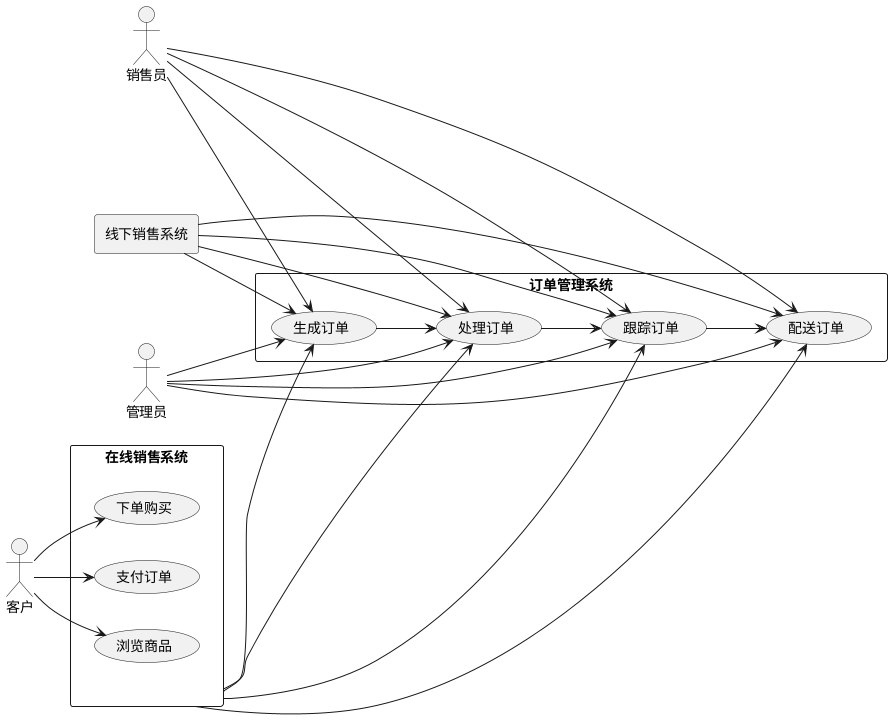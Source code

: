 '系统中有销售功能，细分为在线销售、线下销售，那么订单管理与他们的关系
@startuml
left to right direction

actor 客户
actor 销售员
actor 管理员

rectangle 订单管理系统 {
  usecase 生成订单
  usecase 处理订单
  usecase 跟踪订单
  usecase 配送订单
}

rectangle 在线销售系统 {
  usecase 浏览商品
  usecase 下单购买
  usecase 支付订单
}

rectangle 线下销售系统 {
  usecase 浏览商品
  usecase 下单购买
  usecase 支付订单
}

客户 --> 浏览商品
客户 --> 下单购买
客户 --> 支付订单

销售员 --> 生成订单
销售员 --> 处理订单
销售员 --> 跟踪订单
销售员 --> 配送订单

管理员 --> 生成订单
管理员 --> 处理订单
管理员 --> 跟踪订单
管理员 --> 配送订单

生成订单 --> 处理订单
处理订单 --> 跟踪订单
跟踪订单 --> 配送订单

在线销售系统 --> 生成订单
在线销售系统 --> 处理订单
在线销售系统 --> 跟踪订单
在线销售系统 --> 配送订单

线下销售系统 --> 生成订单
线下销售系统 --> 处理订单
线下销售系统 --> 跟踪订单
线下销售系统 --> 配送订单

@enduml
